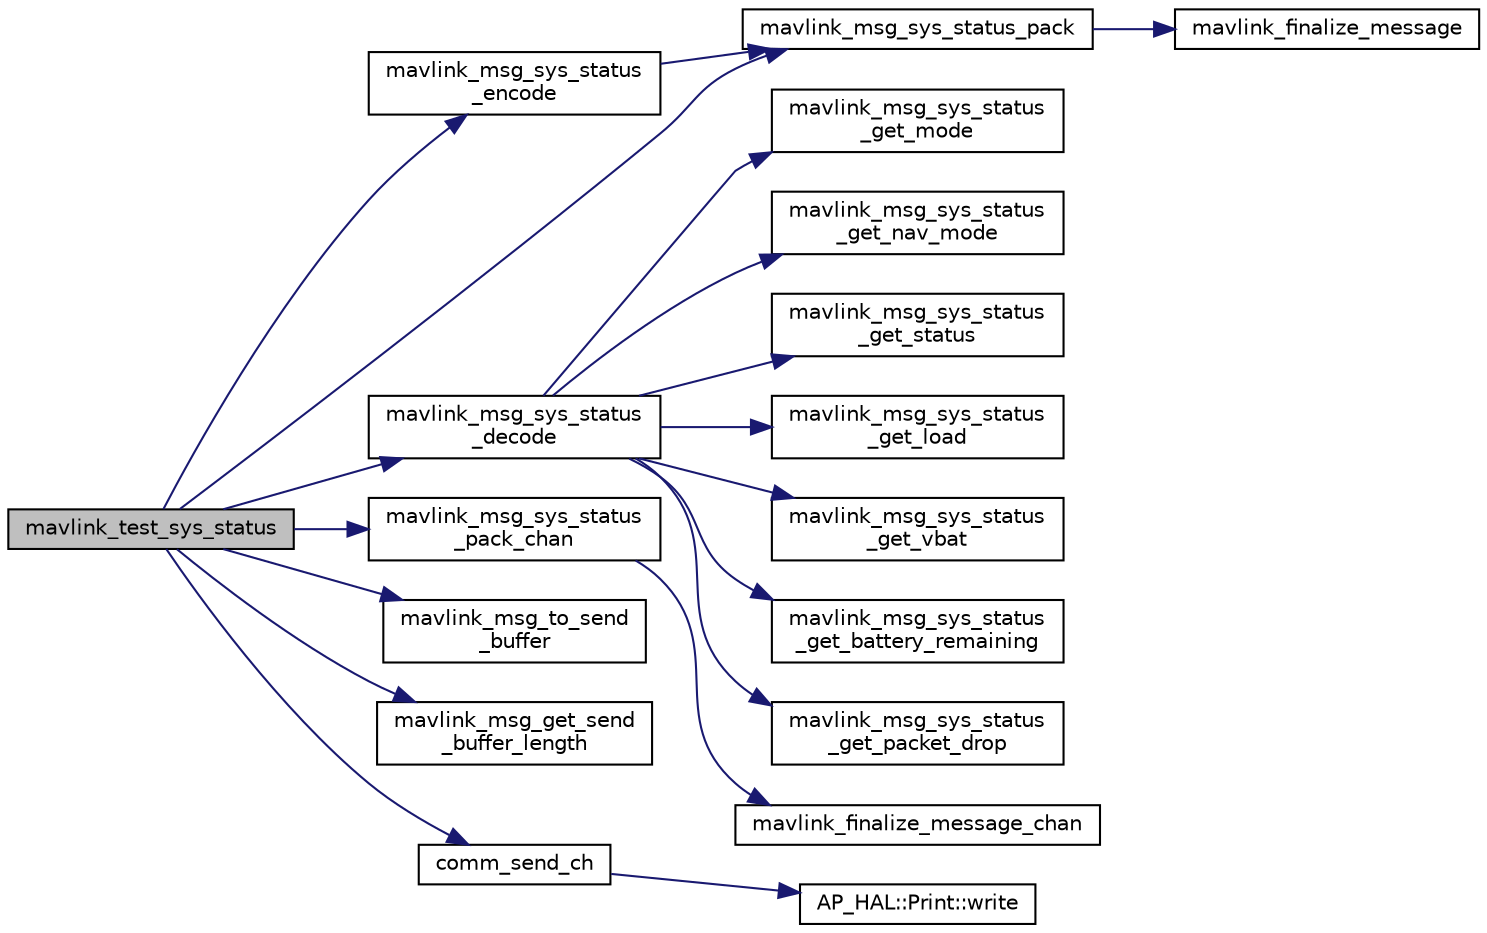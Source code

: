 digraph "mavlink_test_sys_status"
{
 // INTERACTIVE_SVG=YES
  edge [fontname="Helvetica",fontsize="10",labelfontname="Helvetica",labelfontsize="10"];
  node [fontname="Helvetica",fontsize="10",shape=record];
  rankdir="LR";
  Node1 [label="mavlink_test_sys_status",height=0.2,width=0.4,color="black", fillcolor="grey75", style="filled" fontcolor="black"];
  Node1 -> Node2 [color="midnightblue",fontsize="10",style="solid",fontname="Helvetica"];
  Node2 [label="mavlink_msg_sys_status\l_encode",height=0.2,width=0.4,color="black", fillcolor="white", style="filled",URL="$v0_89_2common_2mavlink__msg__sys__status_8h.html#a9f1ad4886c9453ae3ff558ddfff7c9c8",tooltip="Encode a sys_status struct into a message. "];
  Node2 -> Node3 [color="midnightblue",fontsize="10",style="solid",fontname="Helvetica"];
  Node3 [label="mavlink_msg_sys_status_pack",height=0.2,width=0.4,color="black", fillcolor="white", style="filled",URL="$v0_89_2common_2mavlink__msg__sys__status_8h.html#ad8c1635d14a8dad78a9bcf60627a2b13",tooltip="Pack a sys_status message. "];
  Node3 -> Node4 [color="midnightblue",fontsize="10",style="solid",fontname="Helvetica"];
  Node4 [label="mavlink_finalize_message",height=0.2,width=0.4,color="black", fillcolor="white", style="filled",URL="$v0_89_2mavlink__helpers_8h.html#af3bea083c5ec83f5b6570b2bd4a817d0",tooltip="Finalize a MAVLink message with MAVLINK_COMM_0 as default channel. "];
  Node1 -> Node5 [color="midnightblue",fontsize="10",style="solid",fontname="Helvetica"];
  Node5 [label="mavlink_msg_sys_status\l_decode",height=0.2,width=0.4,color="black", fillcolor="white", style="filled",URL="$v0_89_2common_2mavlink__msg__sys__status_8h.html#a4be98a862e69632757cf7f0b9ce29983",tooltip="Decode a sys_status message into a struct. "];
  Node5 -> Node6 [color="midnightblue",fontsize="10",style="solid",fontname="Helvetica"];
  Node6 [label="mavlink_msg_sys_status\l_get_mode",height=0.2,width=0.4,color="black", fillcolor="white", style="filled",URL="$v0_89_2common_2mavlink__msg__sys__status_8h.html#a4288007ff745753adda49a6434e2e699",tooltip="Send a sys_status message. "];
  Node5 -> Node7 [color="midnightblue",fontsize="10",style="solid",fontname="Helvetica"];
  Node7 [label="mavlink_msg_sys_status\l_get_nav_mode",height=0.2,width=0.4,color="black", fillcolor="white", style="filled",URL="$v0_89_2common_2mavlink__msg__sys__status_8h.html#a677d34da6536d48c057763247f0da851",tooltip="Get field nav_mode from sys_status message. "];
  Node5 -> Node8 [color="midnightblue",fontsize="10",style="solid",fontname="Helvetica"];
  Node8 [label="mavlink_msg_sys_status\l_get_status",height=0.2,width=0.4,color="black", fillcolor="white", style="filled",URL="$v0_89_2common_2mavlink__msg__sys__status_8h.html#a729c0b2626be57e02414d3e90513998f",tooltip="Get field status from sys_status message. "];
  Node5 -> Node9 [color="midnightblue",fontsize="10",style="solid",fontname="Helvetica"];
  Node9 [label="mavlink_msg_sys_status\l_get_load",height=0.2,width=0.4,color="black", fillcolor="white", style="filled",URL="$v0_89_2common_2mavlink__msg__sys__status_8h.html#aae7c31ca678091587ef13c0e269b4a95",tooltip="Get field load from sys_status message. "];
  Node5 -> Node10 [color="midnightblue",fontsize="10",style="solid",fontname="Helvetica"];
  Node10 [label="mavlink_msg_sys_status\l_get_vbat",height=0.2,width=0.4,color="black", fillcolor="white", style="filled",URL="$v0_89_2common_2mavlink__msg__sys__status_8h.html#ac566a9cc325a6f13f7aed1bd6cce90f0",tooltip="Get field vbat from sys_status message. "];
  Node5 -> Node11 [color="midnightblue",fontsize="10",style="solid",fontname="Helvetica"];
  Node11 [label="mavlink_msg_sys_status\l_get_battery_remaining",height=0.2,width=0.4,color="black", fillcolor="white", style="filled",URL="$v0_89_2common_2mavlink__msg__sys__status_8h.html#a7f15d40daa20c449354079cf73ecb85a",tooltip="Get field battery_remaining from sys_status message. "];
  Node5 -> Node12 [color="midnightblue",fontsize="10",style="solid",fontname="Helvetica"];
  Node12 [label="mavlink_msg_sys_status\l_get_packet_drop",height=0.2,width=0.4,color="black", fillcolor="white", style="filled",URL="$v0_89_2common_2mavlink__msg__sys__status_8h.html#a6ec534b1f734595d50bdc7cb3edfa50a",tooltip="Get field packet_drop from sys_status message. "];
  Node1 -> Node3 [color="midnightblue",fontsize="10",style="solid",fontname="Helvetica"];
  Node1 -> Node13 [color="midnightblue",fontsize="10",style="solid",fontname="Helvetica"];
  Node13 [label="mavlink_msg_sys_status\l_pack_chan",height=0.2,width=0.4,color="black", fillcolor="white", style="filled",URL="$v0_89_2common_2mavlink__msg__sys__status_8h.html#a88bd04dbfb9b5ca4d59e8c2501500f3d",tooltip="Pack a sys_status message on a channel. "];
  Node13 -> Node14 [color="midnightblue",fontsize="10",style="solid",fontname="Helvetica"];
  Node14 [label="mavlink_finalize_message_chan",height=0.2,width=0.4,color="black", fillcolor="white", style="filled",URL="$v0_89_2mavlink__helpers_8h.html#aa66131138fc02101dcc73b4b556ab422",tooltip="Finalize a MAVLink message with channel assignment. "];
  Node1 -> Node15 [color="midnightblue",fontsize="10",style="solid",fontname="Helvetica"];
  Node15 [label="mavlink_msg_to_send\l_buffer",height=0.2,width=0.4,color="black", fillcolor="white", style="filled",URL="$v0_89_2mavlink__helpers_8h.html#afea0a9befa84822fd62c2899ea0d849e",tooltip="Pack a message to send it over a serial byte stream. "];
  Node1 -> Node16 [color="midnightblue",fontsize="10",style="solid",fontname="Helvetica"];
  Node16 [label="mavlink_msg_get_send\l_buffer_length",height=0.2,width=0.4,color="black", fillcolor="white", style="filled",URL="$v0_89_2protocol_8h.html#aa86c08f27aabb7a2e12a67f189f590c8",tooltip="Get the required buffer size for this message. "];
  Node1 -> Node17 [color="midnightblue",fontsize="10",style="solid",fontname="Helvetica"];
  Node17 [label="comm_send_ch",height=0.2,width=0.4,color="black", fillcolor="white", style="filled",URL="$GCS__MAVLink_8h.html#ab753873a1ee10adedd0ce246311468f8"];
  Node17 -> Node18 [color="midnightblue",fontsize="10",style="solid",fontname="Helvetica"];
  Node18 [label="AP_HAL::Print::write",height=0.2,width=0.4,color="black", fillcolor="white", style="filled",URL="$classAP__HAL_1_1Print.html#acc65391952a43334f8f5c9bef341f501"];
}
